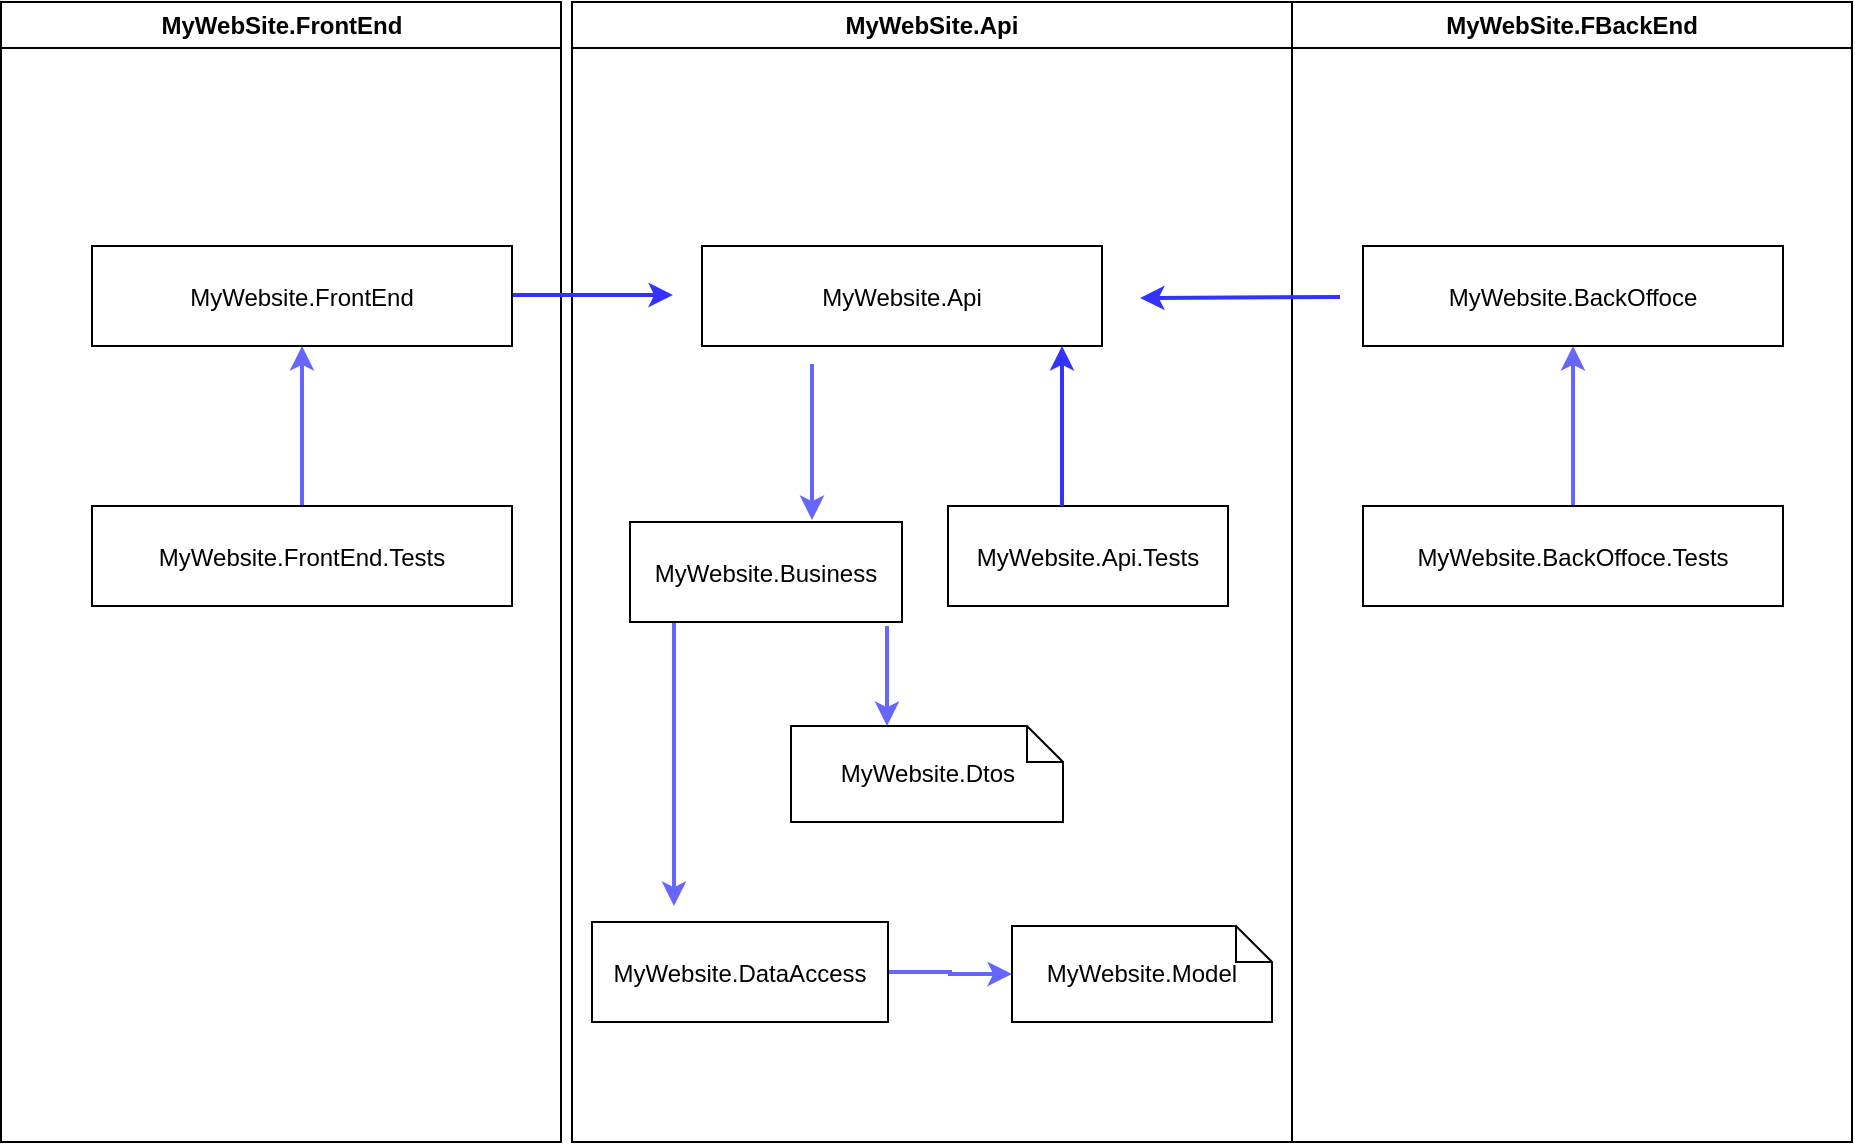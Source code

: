 <mxfile version="12.1.9" type="device" pages="1"><diagram name="Page-1" id="e7e014a7-5840-1c2e-5031-d8a46d1fe8dd"><mxGraphModel dx="1408" dy="748" grid="1" gridSize="10" guides="1" tooltips="1" connect="1" arrows="1" fold="1" page="1" pageScale="1" pageWidth="1169" pageHeight="826" background="#ffffff" math="0" shadow="0"><root><mxCell id="0"/><mxCell id="1" parent="0"/><mxCell id="2" value="MyWebSite.FrontEnd" style="swimlane;whiteSpace=wrap" parent="1" vertex="1"><mxGeometry x="164.5" y="128" width="280" height="570" as="geometry"/></mxCell><mxCell id="G6iu98CIJajfmLELV0-7-46" value="" style="edgeStyle=orthogonalEdgeStyle;rounded=0;orthogonalLoop=1;jettySize=auto;html=1;strokeColor=#6666FF;strokeWidth=2;" edge="1" parent="2" source="G6iu98CIJajfmLELV0-7-44" target="G6iu98CIJajfmLELV0-7-45"><mxGeometry relative="1" as="geometry"/></mxCell><mxCell id="G6iu98CIJajfmLELV0-7-44" value="MyWebsite.FrontEnd.Tests" style="" vertex="1" parent="2"><mxGeometry x="45.5" y="252" width="210" height="50" as="geometry"/></mxCell><mxCell id="G6iu98CIJajfmLELV0-7-45" value="MyWebsite.FrontEnd" style="" vertex="1" parent="2"><mxGeometry x="45.5" y="122" width="210" height="50" as="geometry"/></mxCell><mxCell id="3" value="MyWebSite.Api" style="swimlane;whiteSpace=wrap" parent="1" vertex="1"><mxGeometry x="450" y="128" width="360" height="570" as="geometry"/></mxCell><mxCell id="15" value="MyWebsite.Api" style="" parent="3" vertex="1"><mxGeometry x="65" y="122" width="200" height="50" as="geometry"/></mxCell><mxCell id="G6iu98CIJajfmLELV0-7-56" value="" style="edgeStyle=orthogonalEdgeStyle;rounded=0;orthogonalLoop=1;jettySize=auto;html=1;strokeColor=#6666FF;exitX=1;exitY=0.5;exitDx=0;exitDy=0;strokeWidth=2;" edge="1" parent="3" source="16" target="31"><mxGeometry relative="1" as="geometry"/></mxCell><mxCell id="16" value="MyWebsite.DataAccess" style="" parent="3" vertex="1"><mxGeometry x="10" y="460" width="148" height="50" as="geometry"/></mxCell><mxCell id="18" value="MyWebsite.Api.Tests" style="" parent="3" vertex="1"><mxGeometry x="188" y="252" width="140" height="50" as="geometry"/></mxCell><mxCell id="31" value="MyWebsite.Model" style="shape=note;whiteSpace=wrap;size=18;" parent="3" vertex="1"><mxGeometry x="220" y="462" width="130" height="48" as="geometry"/></mxCell><mxCell id="G6iu98CIJajfmLELV0-7-50" value="" style="endArrow=classic;html=1;fillColor=#f8cecc;strokeColor=#3333FF;strokeWidth=2;" edge="1" parent="3"><mxGeometry width="50" height="50" relative="1" as="geometry"><mxPoint x="-29.5" y="146.5" as="sourcePoint"/><mxPoint x="50.5" y="146.5" as="targetPoint"/></mxGeometry></mxCell><mxCell id="G6iu98CIJajfmLELV0-7-52" value="" style="edgeStyle=orthogonalEdgeStyle;rounded=0;orthogonalLoop=1;jettySize=auto;html=1;strokeColor=#3333FF;strokeWidth=2;" edge="1" parent="3"><mxGeometry relative="1" as="geometry"><mxPoint x="245" y="252" as="sourcePoint"/><mxPoint x="245" y="172" as="targetPoint"/></mxGeometry></mxCell><mxCell id="G6iu98CIJajfmLELV0-7-60" value="" style="edgeStyle=orthogonalEdgeStyle;rounded=0;orthogonalLoop=1;jettySize=auto;html=1;strokeColor=#6666FF;strokeWidth=2;" edge="1" parent="3"><mxGeometry relative="1" as="geometry"><mxPoint x="51" y="310" as="sourcePoint"/><mxPoint x="51" y="452" as="targetPoint"/></mxGeometry></mxCell><mxCell id="G6iu98CIJajfmLELV0-7-54" value="MyWebsite.Business" style="" vertex="1" parent="3"><mxGeometry x="29" y="260" width="136" height="50" as="geometry"/></mxCell><mxCell id="G6iu98CIJajfmLELV0-7-47" value="MyWebsite.Dtos" style="shape=note;whiteSpace=wrap;size=18;" vertex="1" parent="3"><mxGeometry x="109.5" y="362" width="136" height="48" as="geometry"/></mxCell><mxCell id="G6iu98CIJajfmLELV0-7-57" value="" style="endArrow=classic;html=1;strokeColor=#6666FF;strokeWidth=2;" edge="1" parent="3"><mxGeometry width="50" height="50" relative="1" as="geometry"><mxPoint x="120" y="181" as="sourcePoint"/><mxPoint x="120" y="259" as="targetPoint"/></mxGeometry></mxCell><mxCell id="G6iu98CIJajfmLELV0-7-64" value="" style="endArrow=classic;html=1;strokeColor=#6666FF;strokeWidth=2;" edge="1" parent="3"><mxGeometry width="50" height="50" relative="1" as="geometry"><mxPoint x="157.5" y="312" as="sourcePoint"/><mxPoint x="157.5" y="362" as="targetPoint"/></mxGeometry></mxCell><mxCell id="4" value="MyWebSite.FBackEnd" style="swimlane;whiteSpace=wrap" parent="1" vertex="1"><mxGeometry x="810" y="128" width="280" height="570" as="geometry"/></mxCell><mxCell id="G6iu98CIJajfmLELV0-7-43" value="" style="edgeStyle=orthogonalEdgeStyle;rounded=0;orthogonalLoop=1;jettySize=auto;html=1;strokeColor=#6666FF;strokeWidth=2;" edge="1" parent="4" source="G6iu98CIJajfmLELV0-7-41" target="G6iu98CIJajfmLELV0-7-42"><mxGeometry relative="1" as="geometry"/></mxCell><mxCell id="G6iu98CIJajfmLELV0-7-41" value="MyWebsite.BackOffoce.Tests" style="" vertex="1" parent="4"><mxGeometry x="35.5" y="252" width="210" height="50" as="geometry"/></mxCell><mxCell id="G6iu98CIJajfmLELV0-7-42" value="MyWebsite.BackOffoce" style="" vertex="1" parent="4"><mxGeometry x="35.5" y="122" width="210" height="50" as="geometry"/></mxCell><mxCell id="G6iu98CIJajfmLELV0-7-51" value="" style="endArrow=classic;html=1;strokeColor=#3333FF;strokeWidth=2;" edge="1" parent="4"><mxGeometry width="50" height="50" relative="1" as="geometry"><mxPoint x="24" y="147.5" as="sourcePoint"/><mxPoint x="-76" y="148" as="targetPoint"/></mxGeometry></mxCell></root></mxGraphModel></diagram></mxfile>